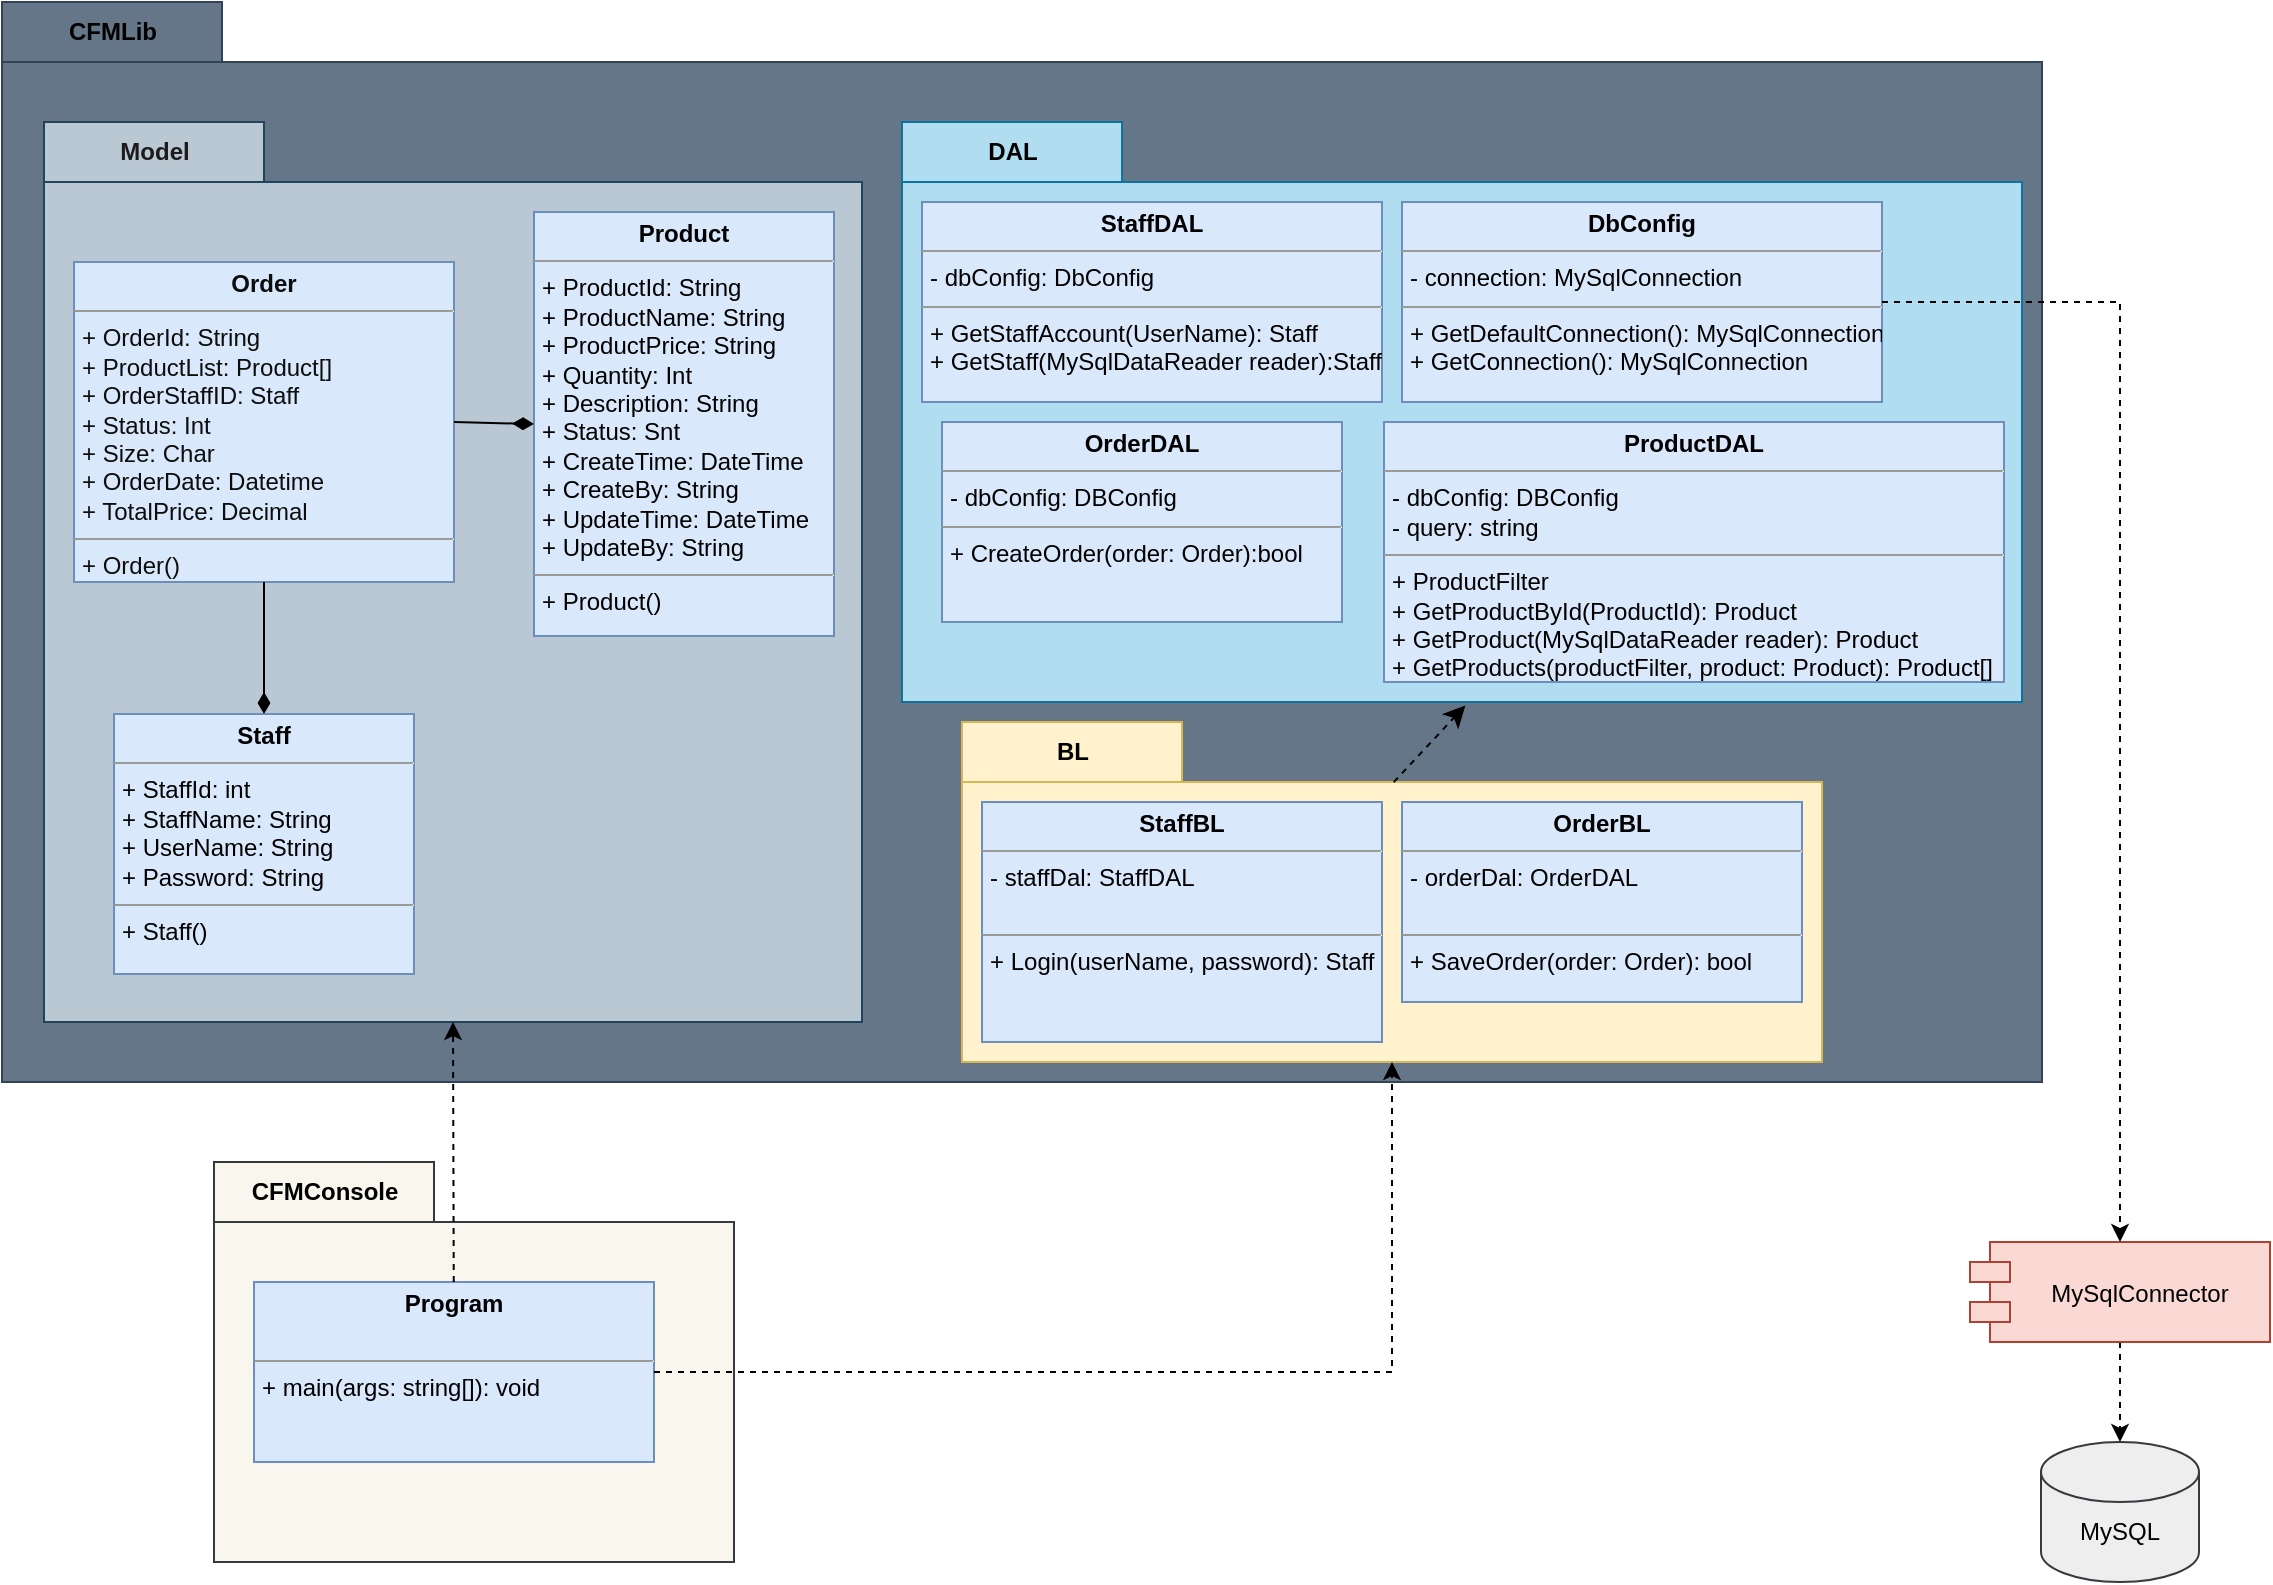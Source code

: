 <mxfile version="21.3.7" type="device">
  <diagram id="ssUUaxzEcrllIjIMbvva" name="Class Diagram">
    <mxGraphModel dx="367" dy="412" grid="1" gridSize="10" guides="1" tooltips="1" connect="1" arrows="1" fold="1" page="1" pageScale="1" pageWidth="1169" pageHeight="827" math="0" shadow="0">
      <root>
        <mxCell id="0" />
        <mxCell id="1" parent="0" />
        <mxCell id="egkqMNy7m-KPahkOpKZH-75" style="edgeStyle=none;rounded=0;orthogonalLoop=1;jettySize=auto;html=1;entryX=0.5;entryY=0;entryDx=0;entryDy=0;entryPerimeter=0;dashed=1;endArrow=classic;endFill=1;" parent="1" source="egkqMNy7m-KPahkOpKZH-30" target="egkqMNy7m-KPahkOpKZH-49" edge="1">
          <mxGeometry relative="1" as="geometry" />
        </mxCell>
        <mxCell id="egkqMNy7m-KPahkOpKZH-30" value="MySqlConnector" style="shape=module;align=left;spacingLeft=20;align=center;verticalAlign=middle;fillColor=#fad9d5;strokeColor=#ae4132;fontColor=#000000;" parent="1" vertex="1">
          <mxGeometry x="1004" y="640" width="150" height="50" as="geometry" />
        </mxCell>
        <mxCell id="egkqMNy7m-KPahkOpKZH-42" value="&lt;font color=&quot;#000000&quot;&gt;CFMLib&lt;br&gt;&lt;/font&gt;" style="shape=folder;fontStyle=1;tabWidth=110;tabHeight=30;tabPosition=left;html=1;boundedLbl=1;labelInHeader=1;container=1;collapsible=0;recursiveResize=0;fillColor=#647687;fontColor=#ffffff;strokeColor=#314354;" parent="1" vertex="1">
          <mxGeometry x="20" y="20" width="1020" height="540" as="geometry" />
        </mxCell>
        <mxCell id="egkqMNy7m-KPahkOpKZH-13" value="&lt;font color=&quot;#1d1b1b&quot;&gt;Model&lt;/font&gt;" style="shape=folder;fontStyle=1;tabWidth=110;tabHeight=30;tabPosition=left;html=1;boundedLbl=1;labelInHeader=1;container=1;collapsible=0;recursiveResize=0;fillColor=#bac8d3;strokeColor=#23445d;" parent="egkqMNy7m-KPahkOpKZH-42" vertex="1">
          <mxGeometry x="21" y="60" width="409" height="450" as="geometry" />
        </mxCell>
        <mxCell id="egkqMNy7m-KPahkOpKZH-15" value="&lt;p style=&quot;margin:0px;margin-top:4px;text-align:center;&quot;&gt;&lt;b&gt;&lt;font color=&quot;#000000&quot;&gt;Staff&lt;/font&gt;&lt;/b&gt;&lt;/p&gt;&lt;hr size=&quot;1&quot;&gt;&lt;p style=&quot;margin:0px;margin-left:4px;&quot;&gt;&lt;font color=&quot;#000000&quot;&gt;+ StaffId: int&lt;/font&gt;&lt;/p&gt;&lt;p style=&quot;margin:0px;margin-left:4px;&quot;&gt;&lt;font color=&quot;#000000&quot;&gt;+ StaffName: String&lt;/font&gt;&lt;/p&gt;&lt;p style=&quot;margin:0px;margin-left:4px;&quot;&gt;&lt;font color=&quot;#000000&quot;&gt;+ UserName: String&lt;/font&gt;&lt;/p&gt;&lt;p style=&quot;margin:0px;margin-left:4px;&quot;&gt;&lt;font color=&quot;#000000&quot;&gt;+ Password: String&lt;/font&gt;&lt;/p&gt;&lt;hr size=&quot;1&quot;&gt;&lt;p style=&quot;margin:0px;margin-left:4px;&quot;&gt;&lt;font color=&quot;#000000&quot;&gt;+ Staff()&lt;/font&gt;&lt;/p&gt;" style="verticalAlign=top;align=left;overflow=fill;fontSize=12;fontFamily=Helvetica;html=1;fillColor=#dae8fc;strokeColor=#6c8ebf;" parent="egkqMNy7m-KPahkOpKZH-13" vertex="1">
          <mxGeometry x="35" y="296" width="150" height="130" as="geometry" />
        </mxCell>
        <mxCell id="egkqMNy7m-KPahkOpKZH-16" value="&lt;p style=&quot;margin:0px;margin-top:4px;text-align:center;&quot;&gt;&lt;b&gt;&lt;font color=&quot;#000000&quot;&gt;Product&lt;/font&gt;&lt;/b&gt;&lt;/p&gt;&lt;hr size=&quot;1&quot;&gt;&lt;p style=&quot;margin:0px;margin-left:4px;&quot;&gt;&lt;font color=&quot;#000000&quot;&gt;+ ProductId: String&lt;/font&gt;&lt;/p&gt;&lt;p style=&quot;margin:0px;margin-left:4px;&quot;&gt;&lt;font color=&quot;#000000&quot;&gt;+ ProductName: String&lt;/font&gt;&lt;/p&gt;&lt;p style=&quot;margin:0px;margin-left:4px;&quot;&gt;&lt;font color=&quot;#000000&quot;&gt;+ ProductPrice: String&lt;/font&gt;&lt;/p&gt;&lt;p style=&quot;margin:0px;margin-left:4px;&quot;&gt;&lt;font color=&quot;#000000&quot;&gt;+ Quantity: Int&lt;/font&gt;&lt;/p&gt;&lt;p style=&quot;margin:0px;margin-left:4px;&quot;&gt;&lt;font color=&quot;#000000&quot;&gt;+ Description: String&lt;/font&gt;&lt;/p&gt;&lt;p style=&quot;margin:0px;margin-left:4px;&quot;&gt;&lt;font color=&quot;#000000&quot;&gt;+ Status: Snt&lt;/font&gt;&lt;/p&gt;&lt;p style=&quot;margin:0px;margin-left:4px;&quot;&gt;&lt;font color=&quot;#000000&quot;&gt;+ CreateTime: DateTime&lt;/font&gt;&lt;/p&gt;&lt;p style=&quot;margin:0px;margin-left:4px;&quot;&gt;&lt;font color=&quot;#000000&quot;&gt;+ CreateBy: String&lt;/font&gt;&lt;/p&gt;&lt;p style=&quot;margin:0px;margin-left:4px;&quot;&gt;&lt;font color=&quot;#000000&quot;&gt;+ UpdateTime: DateTime&lt;/font&gt;&lt;/p&gt;&lt;p style=&quot;margin:0px;margin-left:4px;&quot;&gt;+ UpdateBy: String&lt;/p&gt;&lt;hr size=&quot;1&quot;&gt;&lt;p style=&quot;margin:0px;margin-left:4px;&quot;&gt;&lt;font color=&quot;#000000&quot;&gt;+ Product()&amp;nbsp;&lt;/font&gt;&lt;/p&gt;" style="verticalAlign=top;align=left;overflow=fill;fontSize=12;fontFamily=Helvetica;html=1;fillColor=#dae8fc;strokeColor=#6c8ebf;" parent="egkqMNy7m-KPahkOpKZH-13" vertex="1">
          <mxGeometry x="245" y="45" width="150" height="212" as="geometry" />
        </mxCell>
        <mxCell id="egkqMNy7m-KPahkOpKZH-17" value="&lt;p style=&quot;margin:0px;margin-top:4px;text-align:center;&quot;&gt;&lt;b&gt;&lt;font color=&quot;#0d0d0d&quot;&gt;Order&lt;/font&gt;&lt;/b&gt;&lt;/p&gt;&lt;hr size=&quot;1&quot;&gt;&lt;p style=&quot;margin:0px;margin-left:4px;&quot;&gt;&lt;font color=&quot;#0d0d0d&quot;&gt;+ OrderId: String&amp;nbsp;&lt;/font&gt;&lt;/p&gt;&lt;p style=&quot;margin:0px;margin-left:4px;&quot;&gt;&lt;font color=&quot;#0d0d0d&quot;&gt;+ ProductList: Product[]&lt;/font&gt;&lt;/p&gt;&lt;p style=&quot;margin:0px;margin-left:4px;&quot;&gt;&lt;font color=&quot;#0d0d0d&quot;&gt;+ OrderStaffID: Staff&lt;/font&gt;&lt;/p&gt;&lt;p style=&quot;margin:0px;margin-left:4px;&quot;&gt;&lt;font color=&quot;#0d0d0d&quot;&gt;+ Status: Int&lt;/font&gt;&lt;/p&gt;&lt;p style=&quot;margin: 0px 0px 0px 4px;&quot;&gt;&lt;font color=&quot;#0d0d0d&quot;&gt;+ Size: Char&lt;/font&gt;&lt;/p&gt;&lt;p style=&quot;margin:0px;margin-left:4px;&quot;&gt;&lt;font color=&quot;#0d0d0d&quot;&gt;+ OrderDate: Datetime&lt;/font&gt;&lt;/p&gt;&lt;p style=&quot;margin:0px;margin-left:4px;&quot;&gt;&lt;font color=&quot;#0d0d0d&quot;&gt;+ TotalPrice: Decimal&lt;/font&gt;&lt;/p&gt;&lt;hr size=&quot;1&quot;&gt;&lt;p style=&quot;margin:0px;margin-left:4px;&quot;&gt;&lt;span style=&quot;background-color: initial;&quot;&gt;&lt;font color=&quot;#0d0d0d&quot;&gt;+ Order()&lt;/font&gt;&lt;/span&gt;&lt;br&gt;&lt;/p&gt;" style="verticalAlign=top;align=left;overflow=fill;fontSize=12;fontFamily=Helvetica;html=1;fillColor=#dae8fc;strokeColor=#6c8ebf;" parent="egkqMNy7m-KPahkOpKZH-13" vertex="1">
          <mxGeometry x="15" y="70" width="190" height="160" as="geometry" />
        </mxCell>
        <mxCell id="egkqMNy7m-KPahkOpKZH-18" value="" style="endArrow=none;startArrow=diamondThin;endFill=0;startFill=1;html=1;verticalAlign=bottom;labelBackgroundColor=none;strokeWidth=1;startSize=8;endSize=8;rounded=0;entryX=1;entryY=0.5;entryDx=0;entryDy=0;exitX=0;exitY=0.5;exitDx=0;exitDy=0;strokeColor=#000000;" parent="egkqMNy7m-KPahkOpKZH-13" source="egkqMNy7m-KPahkOpKZH-16" target="egkqMNy7m-KPahkOpKZH-17" edge="1">
          <mxGeometry width="160" relative="1" as="geometry">
            <mxPoint x="-60" y="320" as="sourcePoint" />
            <mxPoint x="100" y="320" as="targetPoint" />
          </mxGeometry>
        </mxCell>
        <mxCell id="egkqMNy7m-KPahkOpKZH-19" value="" style="endArrow=none;startArrow=diamondThin;endFill=0;startFill=1;html=1;verticalAlign=bottom;labelBackgroundColor=none;strokeWidth=1;startSize=8;endSize=8;rounded=0;entryX=0.5;entryY=1;entryDx=0;entryDy=0;exitX=0.5;exitY=0;exitDx=0;exitDy=0;strokeColor=#000000;edgeStyle=orthogonalEdgeStyle;" parent="egkqMNy7m-KPahkOpKZH-13" source="egkqMNy7m-KPahkOpKZH-15" target="egkqMNy7m-KPahkOpKZH-17" edge="1">
          <mxGeometry width="160" relative="1" as="geometry">
            <mxPoint x="250" y="310" as="sourcePoint" />
            <mxPoint x="40" y="150" as="targetPoint" />
          </mxGeometry>
        </mxCell>
        <mxCell id="egkqMNy7m-KPahkOpKZH-34" value="&lt;font color=&quot;#000000&quot;&gt;DAL&lt;/font&gt;" style="shape=folder;fontStyle=1;tabWidth=110;tabHeight=30;tabPosition=left;html=1;boundedLbl=1;labelInHeader=1;container=1;collapsible=0;recursiveResize=0;fillColor=#b1ddf0;strokeColor=#10739e;" parent="egkqMNy7m-KPahkOpKZH-42" vertex="1">
          <mxGeometry x="450" y="60" width="560" height="290" as="geometry" />
        </mxCell>
        <mxCell id="egkqMNy7m-KPahkOpKZH-35" value="&lt;p style=&quot;margin:0px;margin-top:4px;text-align:center;&quot;&gt;&lt;b&gt;&lt;font color=&quot;#000000&quot;&gt;StaffDAL&lt;/font&gt;&lt;/b&gt;&lt;/p&gt;&lt;hr size=&quot;1&quot;&gt;&lt;p style=&quot;margin:0px;margin-left:4px;&quot;&gt;&lt;font color=&quot;#000000&quot;&gt;- dbConfig: DbConfig&lt;/font&gt;&lt;/p&gt;&lt;hr size=&quot;1&quot;&gt;&lt;p style=&quot;margin:0px;margin-left:4px;&quot;&gt;&lt;font color=&quot;#000000&quot;&gt;+ GetStaffAccount(UserName): Staff&lt;/font&gt;&lt;/p&gt;&lt;p style=&quot;margin:0px;margin-left:4px;&quot;&gt;&lt;font color=&quot;#000000&quot;&gt;+ GetStaff(MySqlDataReader reader):Staff&lt;/font&gt;&lt;br&gt;&lt;/p&gt;" style="verticalAlign=top;align=left;overflow=fill;fontSize=12;fontFamily=Helvetica;html=1;fillColor=#dae8fc;strokeColor=#6c8ebf;" parent="egkqMNy7m-KPahkOpKZH-34" vertex="1">
          <mxGeometry x="10" y="40" width="230" height="100" as="geometry" />
        </mxCell>
        <mxCell id="egkqMNy7m-KPahkOpKZH-37" value="&lt;p style=&quot;margin:0px;margin-top:4px;text-align:center;&quot;&gt;&lt;b&gt;&lt;font color=&quot;#000000&quot;&gt;OrderDAL&lt;/font&gt;&lt;/b&gt;&lt;/p&gt;&lt;hr size=&quot;1&quot;&gt;&lt;p style=&quot;margin:0px;margin-left:4px;&quot;&gt;&lt;font color=&quot;#000000&quot;&gt;- dbConfig: DBConfig&lt;br&gt;&lt;/font&gt;&lt;/p&gt;&lt;hr size=&quot;1&quot;&gt;&lt;p style=&quot;margin:0px;margin-left:4px;&quot;&gt;&lt;font color=&quot;#000000&quot;&gt;+ CreateOrder(order: Order):bool&lt;/font&gt;&lt;/p&gt;" style="verticalAlign=top;align=left;overflow=fill;fontSize=12;fontFamily=Helvetica;html=1;fillColor=#dae8fc;strokeColor=#6c8ebf;" parent="egkqMNy7m-KPahkOpKZH-34" vertex="1">
          <mxGeometry x="20" y="150" width="200" height="100" as="geometry" />
        </mxCell>
        <mxCell id="egkqMNy7m-KPahkOpKZH-38" value="&lt;p style=&quot;margin:0px;margin-top:4px;text-align:center;&quot;&gt;&lt;b&gt;&lt;font color=&quot;#000000&quot;&gt;DbConfig&lt;/font&gt;&lt;/b&gt;&lt;/p&gt;&lt;hr size=&quot;1&quot;&gt;&lt;p style=&quot;margin:0px;margin-left:4px;&quot;&gt;&lt;font color=&quot;#000000&quot;&gt;- connection: MySqlConnection&lt;/font&gt;&lt;/p&gt;&lt;hr size=&quot;1&quot;&gt;&lt;p style=&quot;margin:0px;margin-left:4px;&quot;&gt;&lt;font color=&quot;#000000&quot;&gt;+ GetDefaultConnection(): MySqlConnection&lt;/font&gt;&lt;/p&gt;&lt;p style=&quot;margin:0px;margin-left:4px;&quot;&gt;&lt;font color=&quot;#000000&quot;&gt;+ GetConnection(): MySqlConnection&lt;/font&gt;&lt;/p&gt;" style="verticalAlign=top;align=left;overflow=fill;fontSize=12;fontFamily=Helvetica;html=1;fillColor=#dae8fc;strokeColor=#6c8ebf;" parent="egkqMNy7m-KPahkOpKZH-34" vertex="1">
          <mxGeometry x="250" y="40" width="240" height="100" as="geometry" />
        </mxCell>
        <mxCell id="lEA6NsX5mCVbX2DgOO57-4" value="&lt;p style=&quot;margin:0px;margin-top:4px;text-align:center;&quot;&gt;&lt;b&gt;&lt;font color=&quot;#000000&quot;&gt;ProductDAL&lt;/font&gt;&lt;/b&gt;&lt;/p&gt;&lt;hr size=&quot;1&quot;&gt;&lt;p style=&quot;margin:0px;margin-left:4px;&quot;&gt;&lt;span style=&quot;background-color: initial;&quot;&gt;- dbConfig: DBConfig&lt;/span&gt;&lt;br&gt;&lt;/p&gt;&lt;p style=&quot;margin:0px;margin-left:4px;&quot;&gt;&lt;font color=&quot;#000000&quot;&gt;- query: string&lt;/font&gt;&lt;/p&gt;&lt;hr size=&quot;1&quot;&gt;&lt;p style=&quot;margin:0px;margin-left:4px;&quot;&gt;&lt;font color=&quot;#000000&quot;&gt;+ ProductFilter&lt;/font&gt;&lt;/p&gt;&lt;p style=&quot;margin:0px;margin-left:4px;&quot;&gt;&lt;font color=&quot;#000000&quot;&gt;+ GetProductById(ProductId): Product&lt;/font&gt;&lt;/p&gt;&lt;p style=&quot;margin:0px;margin-left:4px;&quot;&gt;&lt;font color=&quot;#000000&quot;&gt;+ GetProduct(MySqlDataReader reader): Product&lt;/font&gt;&lt;/p&gt;&lt;p style=&quot;margin:0px;margin-left:4px;&quot;&gt;&lt;font color=&quot;#000000&quot;&gt;+ GetProducts(productFilter, product: Product): Product[]&lt;/font&gt;&lt;/p&gt;" style="verticalAlign=top;align=left;overflow=fill;fontSize=12;fontFamily=Helvetica;html=1;fillColor=#dae8fc;strokeColor=#6c8ebf;" parent="egkqMNy7m-KPahkOpKZH-34" vertex="1">
          <mxGeometry x="241" y="150" width="310" height="130" as="geometry" />
        </mxCell>
        <mxCell id="egkqMNy7m-KPahkOpKZH-22" value="&lt;font color=&quot;#000000&quot;&gt;BL&lt;/font&gt;" style="shape=folder;fontStyle=1;tabWidth=110;tabHeight=30;tabPosition=left;html=1;boundedLbl=1;labelInHeader=1;container=1;collapsible=0;recursiveResize=0;fillColor=#fff2cc;strokeColor=#d6b656;" parent="egkqMNy7m-KPahkOpKZH-42" vertex="1">
          <mxGeometry x="480" y="360" width="430" height="170" as="geometry" />
        </mxCell>
        <mxCell id="egkqMNy7m-KPahkOpKZH-24" value="&lt;p style=&quot;margin:0px;margin-top:4px;text-align:center;&quot;&gt;&lt;b&gt;&lt;font color=&quot;#000000&quot;&gt;StaffBL&lt;/font&gt;&lt;/b&gt;&lt;/p&gt;&lt;hr size=&quot;1&quot;&gt;&lt;p style=&quot;margin:0px;margin-left:4px;&quot;&gt;&lt;font color=&quot;#000000&quot;&gt;- staffDal: StaffDAL&lt;/font&gt;&lt;/p&gt;&lt;p style=&quot;margin:0px;margin-left:4px;&quot;&gt;&lt;font color=&quot;#000000&quot;&gt;&lt;br&gt;&lt;/font&gt;&lt;/p&gt;&lt;hr size=&quot;1&quot;&gt;&lt;p style=&quot;margin:0px;margin-left:4px;&quot;&gt;&lt;font color=&quot;#000000&quot;&gt;+ Login(userName, password): Staff&lt;/font&gt;&lt;/p&gt;" style="verticalAlign=top;align=left;overflow=fill;fontSize=12;fontFamily=Helvetica;html=1;fillColor=#dae8fc;strokeColor=#6c8ebf;" parent="egkqMNy7m-KPahkOpKZH-22" vertex="1">
          <mxGeometry x="10" y="40" width="200" height="120" as="geometry" />
        </mxCell>
        <mxCell id="egkqMNy7m-KPahkOpKZH-36" value="&lt;p style=&quot;margin:0px;margin-top:4px;text-align:center;&quot;&gt;&lt;b&gt;&lt;font color=&quot;#000000&quot;&gt;OrderBL&lt;/font&gt;&lt;/b&gt;&lt;/p&gt;&lt;hr size=&quot;1&quot;&gt;&lt;p style=&quot;margin:0px;margin-left:4px;&quot;&gt;&lt;font color=&quot;#000000&quot;&gt;- orderDal: OrderDAL&lt;/font&gt;&lt;/p&gt;&lt;p style=&quot;margin:0px;margin-left:4px;&quot;&gt;&lt;font color=&quot;#000000&quot;&gt;&lt;br&gt;&lt;/font&gt;&lt;/p&gt;&lt;hr size=&quot;1&quot;&gt;&lt;p style=&quot;margin:0px;margin-left:4px;&quot;&gt;&lt;font color=&quot;#000000&quot;&gt;+ SaveOrder(order: Order): bool&lt;/font&gt;&lt;/p&gt;" style="verticalAlign=top;align=left;overflow=fill;fontSize=12;fontFamily=Helvetica;html=1;fillColor=#dae8fc;strokeColor=#6c8ebf;" parent="egkqMNy7m-KPahkOpKZH-22" vertex="1">
          <mxGeometry x="220" y="40" width="200" height="100" as="geometry" />
        </mxCell>
        <mxCell id="egkqMNy7m-KPahkOpKZH-61" value="" style="endArrow=classic;startArrow=none;endFill=1;startFill=0;endSize=8;html=1;verticalAlign=bottom;dashed=1;labelBackgroundColor=none;rounded=0;exitX=0.502;exitY=0.177;exitDx=0;exitDy=0;exitPerimeter=0;entryX=0.503;entryY=1.006;entryDx=0;entryDy=0;entryPerimeter=0;" parent="egkqMNy7m-KPahkOpKZH-42" source="egkqMNy7m-KPahkOpKZH-22" target="egkqMNy7m-KPahkOpKZH-34" edge="1">
          <mxGeometry width="160" relative="1" as="geometry">
            <mxPoint x="610" y="580" as="sourcePoint" />
            <mxPoint x="726" y="326" as="targetPoint" />
          </mxGeometry>
        </mxCell>
        <mxCell id="egkqMNy7m-KPahkOpKZH-52" value="" style="group" parent="1" vertex="1" connectable="0">
          <mxGeometry x="1039.5" y="740" width="79" height="70" as="geometry" />
        </mxCell>
        <mxCell id="egkqMNy7m-KPahkOpKZH-49" value="" style="shape=cylinder3;whiteSpace=wrap;html=1;boundedLbl=1;backgroundOutline=1;size=15;fillColor=#eeeeee;strokeColor=#36393d;" parent="egkqMNy7m-KPahkOpKZH-52" vertex="1">
          <mxGeometry width="79" height="70" as="geometry" />
        </mxCell>
        <mxCell id="egkqMNy7m-KPahkOpKZH-51" value="&lt;font color=&quot;#000000&quot;&gt;MySQL&lt;/font&gt;" style="text;html=1;strokeColor=none;fillColor=none;align=center;verticalAlign=middle;whiteSpace=wrap;rounded=0;" parent="egkqMNy7m-KPahkOpKZH-52" vertex="1">
          <mxGeometry x="9.5" y="30" width="60" height="30" as="geometry" />
        </mxCell>
        <mxCell id="egkqMNy7m-KPahkOpKZH-53" value="&lt;font color=&quot;#000000&quot;&gt;CFMConsole&lt;/font&gt;" style="shape=folder;fontStyle=1;tabWidth=110;tabHeight=30;tabPosition=left;html=1;boundedLbl=1;labelInHeader=1;container=1;collapsible=0;recursiveResize=0;fillColor=#f9f7ed;strokeColor=#36393d;" parent="1" vertex="1">
          <mxGeometry x="126" y="600" width="260" height="200" as="geometry" />
        </mxCell>
        <mxCell id="egkqMNy7m-KPahkOpKZH-55" value="&lt;p style=&quot;margin:0px;margin-top:4px;text-align:center;&quot;&gt;&lt;b&gt;&lt;font color=&quot;#000000&quot;&gt;Program&lt;/font&gt;&lt;/b&gt;&lt;/p&gt;&lt;p style=&quot;margin:0px;margin-left:4px;&quot;&gt;&lt;font color=&quot;#000000&quot;&gt;&lt;br&gt;&lt;/font&gt;&lt;/p&gt;&lt;hr size=&quot;1&quot;&gt;&lt;p style=&quot;margin:0px;margin-left:4px;&quot;&gt;&lt;font color=&quot;#000000&quot;&gt;+ main(args: string[]): void&lt;/font&gt;&lt;/p&gt;" style="verticalAlign=top;align=left;overflow=fill;fontSize=12;fontFamily=Helvetica;html=1;fillColor=#dae8fc;strokeColor=#6c8ebf;" parent="egkqMNy7m-KPahkOpKZH-53" vertex="1">
          <mxGeometry x="20" y="60" width="200" height="90" as="geometry" />
        </mxCell>
        <mxCell id="egkqMNy7m-KPahkOpKZH-74" style="edgeStyle=orthogonalEdgeStyle;rounded=0;orthogonalLoop=1;jettySize=auto;html=1;entryX=0.5;entryY=0;entryDx=0;entryDy=0;dashed=1;endArrow=classic;endFill=1;exitX=1;exitY=0.5;exitDx=0;exitDy=0;" parent="1" source="egkqMNy7m-KPahkOpKZH-38" target="egkqMNy7m-KPahkOpKZH-30" edge="1">
          <mxGeometry relative="1" as="geometry" />
        </mxCell>
        <mxCell id="egkqMNy7m-KPahkOpKZH-77" style="edgeStyle=none;rounded=0;orthogonalLoop=1;jettySize=auto;html=1;entryX=0.5;entryY=1;entryDx=0;entryDy=0;entryPerimeter=0;dashed=1;endArrow=classic;endFill=1;" parent="1" source="egkqMNy7m-KPahkOpKZH-55" target="egkqMNy7m-KPahkOpKZH-13" edge="1">
          <mxGeometry relative="1" as="geometry" />
        </mxCell>
        <mxCell id="egkqMNy7m-KPahkOpKZH-78" style="edgeStyle=orthogonalEdgeStyle;rounded=0;orthogonalLoop=1;jettySize=auto;html=1;entryX=0.5;entryY=1;entryDx=0;entryDy=0;entryPerimeter=0;dashed=1;endArrow=classic;endFill=1;" parent="1" source="egkqMNy7m-KPahkOpKZH-55" target="egkqMNy7m-KPahkOpKZH-22" edge="1">
          <mxGeometry relative="1" as="geometry" />
        </mxCell>
      </root>
    </mxGraphModel>
  </diagram>
</mxfile>
